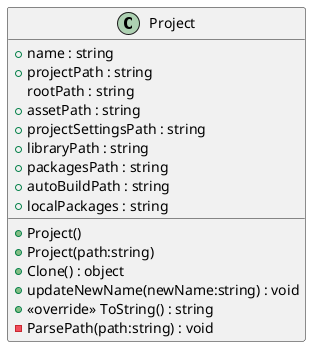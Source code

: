 @startuml
class Project {
    + name : string
    + projectPath : string
    rootPath : string
    + assetPath : string
    + projectSettingsPath : string
    + libraryPath : string
    + packagesPath : string
    + autoBuildPath : string
    + localPackages : string
    + Project()
    + Project(path:string)
    + Clone() : object
    + updateNewName(newName:string) : void
    + <<override>> ToString() : string
    - ParsePath(path:string) : void
}
@enduml
